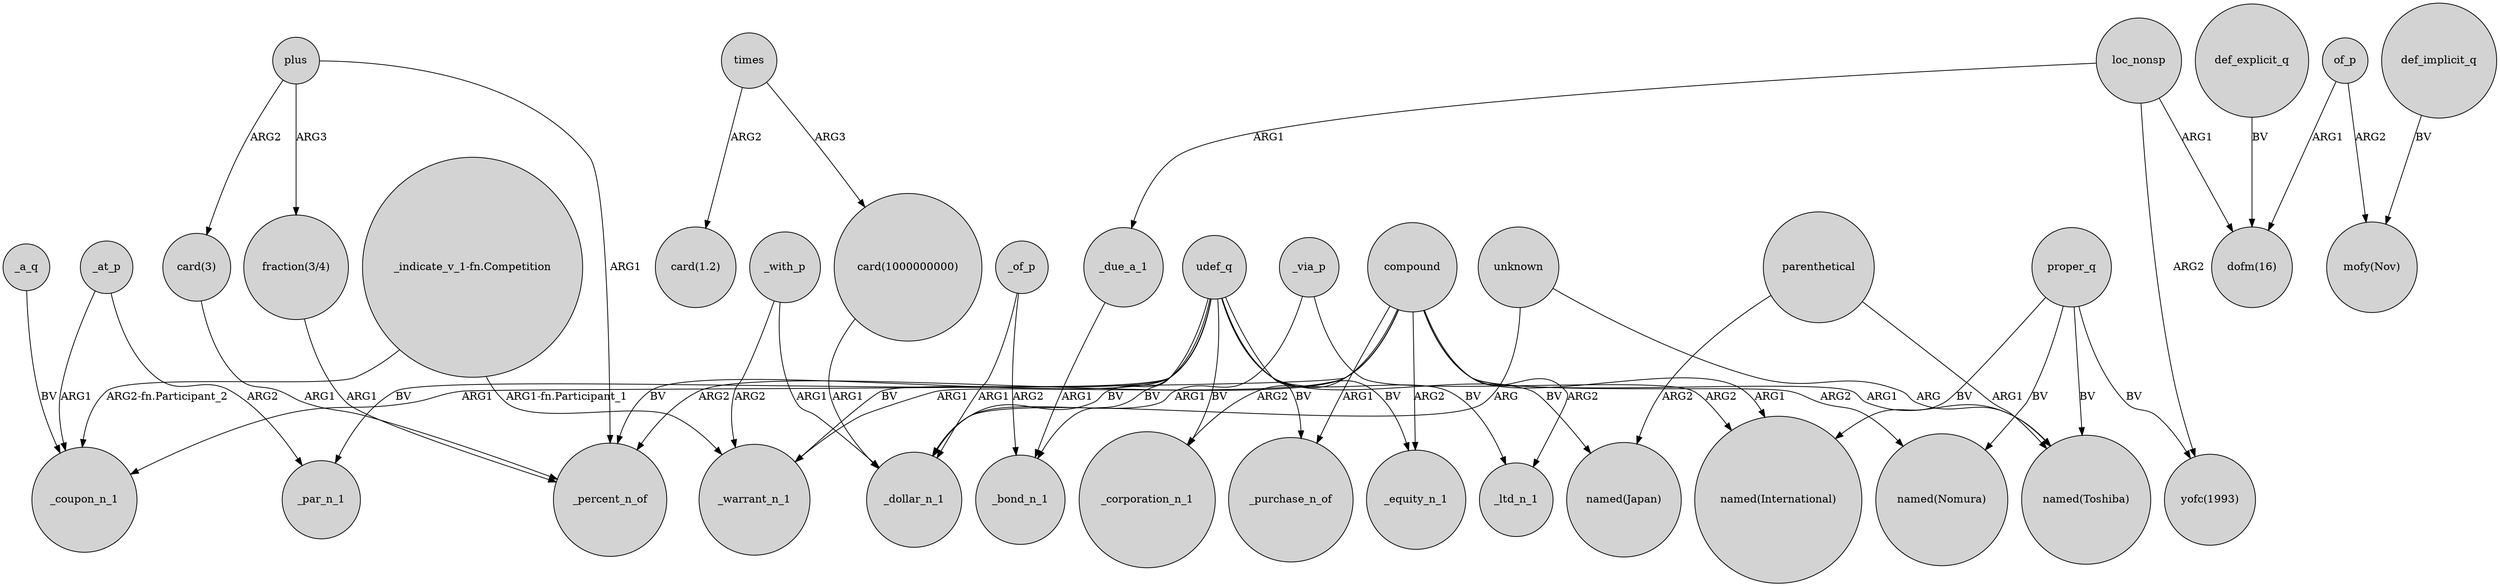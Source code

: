 digraph {
	node [shape=circle style=filled]
	_of_p -> _dollar_n_1 [label=ARG1]
	compound -> _coupon_n_1 [label=ARG1]
	"card(1000000000)" -> _dollar_n_1 [label=ARG1]
	compound -> _purchase_n_of [label=ARG1]
	_at_p -> _par_n_1 [label=ARG2]
	udef_q -> _bond_n_1 [label=BV]
	of_p -> "mofy(Nov)" [label=ARG2]
	times -> "card(1.2)" [label=ARG2]
	of_p -> "dofm(16)" [label=ARG1]
	udef_q -> _equity_n_1 [label=BV]
	"card(3)" -> _percent_n_of [label=ARG1]
	compound -> "named(International)" [label=ARG1]
	_of_p -> _bond_n_1 [label=ARG2]
	compound -> _equity_n_1 [label=ARG2]
	parenthetical -> "named(Japan)" [label=ARG2]
	"_indicate_v_1-fn.Competition" -> _warrant_n_1 [label="ARG1-fn.Participant_1"]
	times -> "card(1000000000)" [label=ARG3]
	loc_nonsp -> "yofc(1993)" [label=ARG2]
	proper_q -> "yofc(1993)" [label=BV]
	_a_q -> _coupon_n_1 [label=BV]
	compound -> "named(Nomura)" [label=ARG2]
	unknown -> _dollar_n_1 [label=ARG]
	plus -> _percent_n_of [label=ARG1]
	compound -> "named(Toshiba)" [label=ARG1]
	udef_q -> "named(Japan)" [label=BV]
	_at_p -> _coupon_n_1 [label=ARG1]
	_due_a_1 -> _bond_n_1 [label=ARG1]
	parenthetical -> "named(Toshiba)" [label=ARG1]
	udef_q -> _percent_n_of [label=BV]
	udef_q -> _purchase_n_of [label=BV]
	proper_q -> "named(International)" [label=BV]
	_via_p -> "named(International)" [label=ARG2]
	compound -> _percent_n_of [label=ARG2]
	udef_q -> _par_n_1 [label=BV]
	_with_p -> _warrant_n_1 [label=ARG2]
	plus -> "card(3)" [label=ARG2]
	def_explicit_q -> "dofm(16)" [label=BV]
	udef_q -> _dollar_n_1 [label=BV]
	udef_q -> _warrant_n_1 [label=BV]
	compound -> _ltd_n_1 [label=ARG2]
	compound -> _corporation_n_1 [label=ARG2]
	loc_nonsp -> _due_a_1 [label=ARG1]
	udef_q -> _corporation_n_1 [label=BV]
	_with_p -> _dollar_n_1 [label=ARG1]
	"fraction(3/4)" -> _percent_n_of [label=ARG1]
	proper_q -> "named(Nomura)" [label=BV]
	plus -> "fraction(3/4)" [label=ARG3]
	"_indicate_v_1-fn.Competition" -> _coupon_n_1 [label="ARG2-fn.Participant_2"]
	compound -> _warrant_n_1 [label=ARG1]
	def_implicit_q -> "mofy(Nov)" [label=BV]
	udef_q -> _ltd_n_1 [label=BV]
	proper_q -> "named(Toshiba)" [label=BV]
	_via_p -> _dollar_n_1 [label=ARG1]
	loc_nonsp -> "dofm(16)" [label=ARG1]
	unknown -> "named(Toshiba)" [label=ARG]
}
